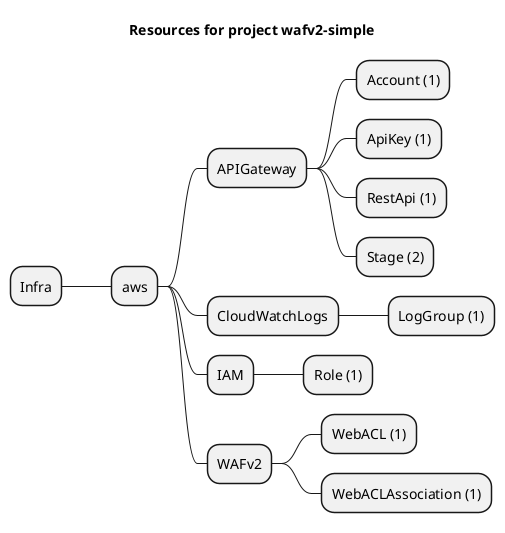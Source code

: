 @startmindmap
title Resources for project wafv2-simple
skinparam monochrome true
+ Infra
++ aws
+++ APIGateway
++++ Account (1)
++++ ApiKey (1)
++++ RestApi (1)
++++ Stage (2)
+++ CloudWatchLogs
++++ LogGroup (1)
+++ IAM
++++ Role (1)
+++ WAFv2
++++ WebACL (1)
++++ WebACLAssociation (1)
@endmindmap